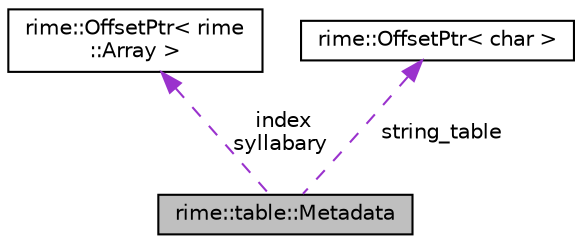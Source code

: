 digraph "rime::table::Metadata"
{
  edge [fontname="Helvetica",fontsize="10",labelfontname="Helvetica",labelfontsize="10"];
  node [fontname="Helvetica",fontsize="10",shape=record];
  Node1 [label="rime::table::Metadata",height=0.2,width=0.4,color="black", fillcolor="grey75", style="filled" fontcolor="black"];
  Node2 -> Node1 [dir="back",color="darkorchid3",fontsize="10",style="dashed",label=" index\nsyllabary" ,fontname="Helvetica"];
  Node2 [label="rime::OffsetPtr\< rime\l::Array \>",height=0.2,width=0.4,color="black", fillcolor="white", style="filled",URL="$a00102.html"];
  Node3 -> Node1 [dir="back",color="darkorchid3",fontsize="10",style="dashed",label=" string_table" ,fontname="Helvetica"];
  Node3 [label="rime::OffsetPtr\< char \>",height=0.2,width=0.4,color="black", fillcolor="white", style="filled",URL="$a00102.html"];
}
